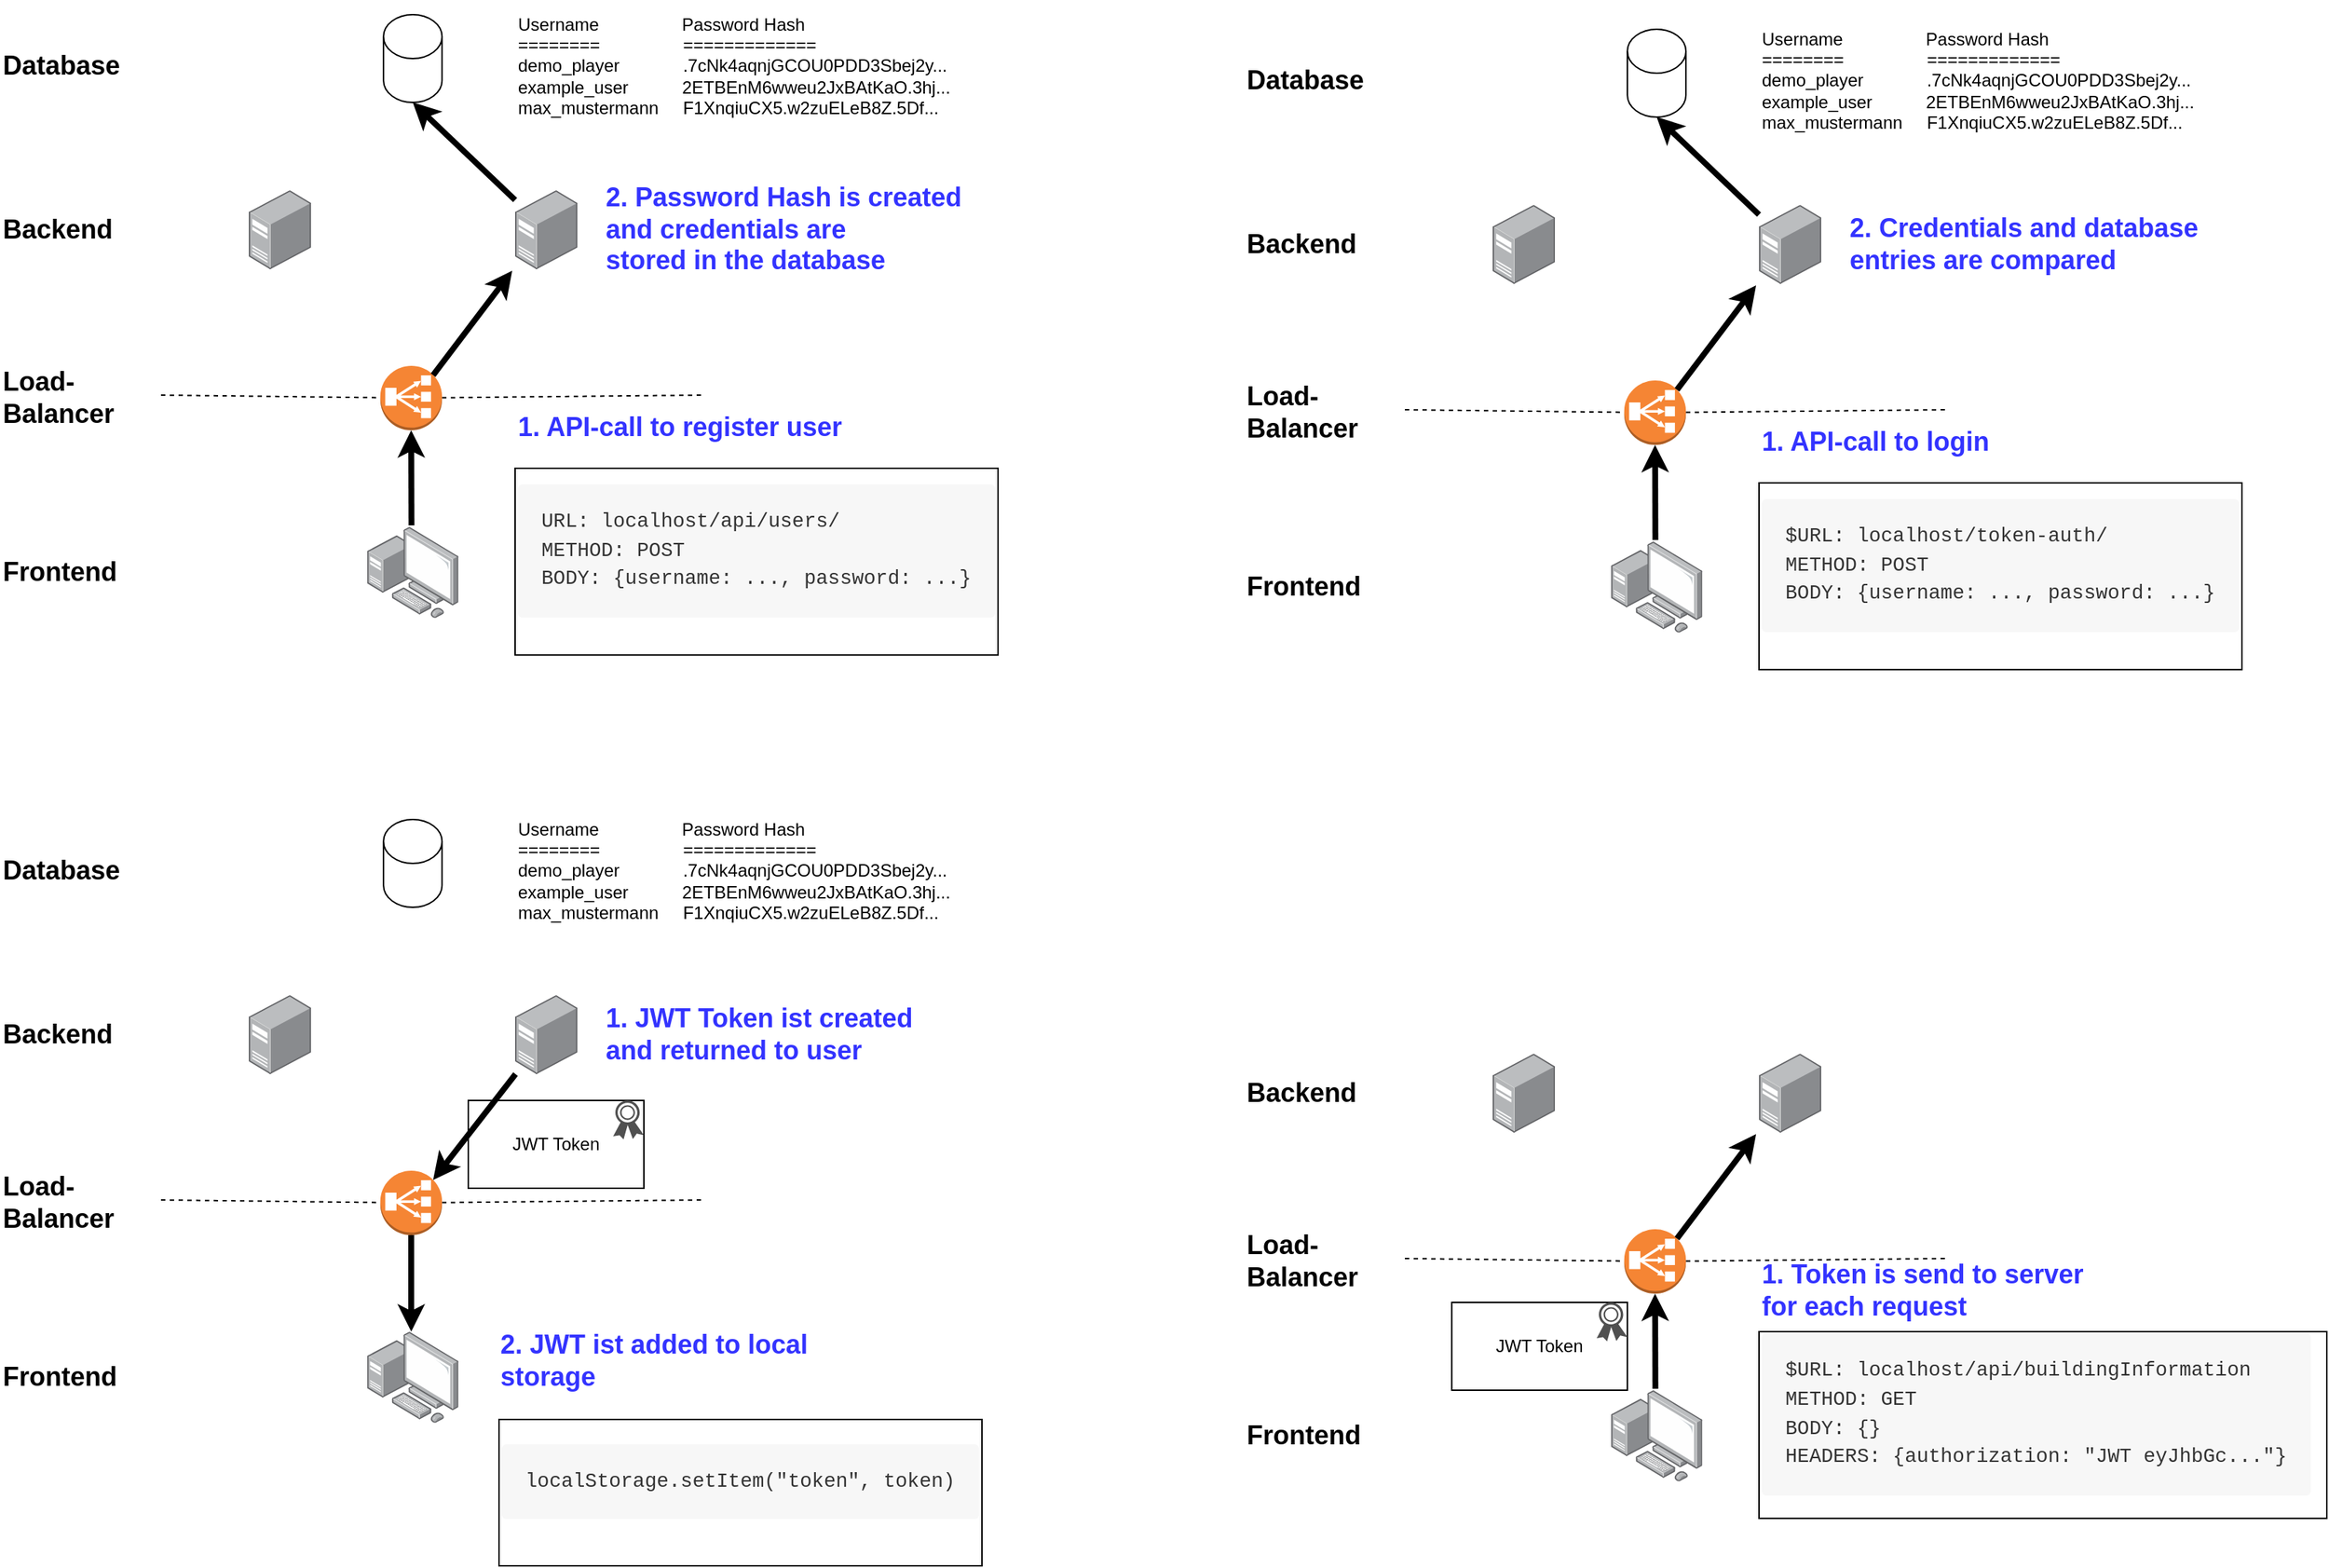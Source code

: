 <mxfile version="14.5.1" type="device"><diagram id="M3gClzdDhQCgyWxrmaxr" name="Seite-1"><mxGraphModel dx="1106" dy="1003" grid="1" gridSize="10" guides="1" tooltips="1" connect="1" arrows="1" fold="1" page="1" pageScale="1" pageWidth="827" pageHeight="1169" math="0" shadow="0"><root><mxCell id="0"/><mxCell id="1" parent="0"/><mxCell id="q07pry2Ljm9CkGTvU1mO-3" value="" style="points=[];aspect=fixed;html=1;align=center;shadow=0;dashed=0;image;image=img/lib/allied_telesis/computer_and_terminals/Personal_Computer_with_Server.svg;" parent="1" vertex="1"><mxGeometry x="290.87" y="410" width="62.4" height="62.4" as="geometry"/></mxCell><mxCell id="q07pry2Ljm9CkGTvU1mO-4" value="" style="points=[];aspect=fixed;html=1;align=center;shadow=0;dashed=0;image;image=img/lib/allied_telesis/computer_and_terminals/Server_Desktop.svg;" parent="1" vertex="1"><mxGeometry x="210.0" y="180.0" width="42.6" height="54" as="geometry"/></mxCell><mxCell id="q07pry2Ljm9CkGTvU1mO-5" value="" style="shape=cylinder3;whiteSpace=wrap;html=1;boundedLbl=1;backgroundOutline=1;size=15;" parent="1" vertex="1"><mxGeometry x="302.07" y="60" width="40" height="60" as="geometry"/></mxCell><mxCell id="q07pry2Ljm9CkGTvU1mO-8" value="JWT Token" style="rounded=0;whiteSpace=wrap;html=1;" parent="1" vertex="1"><mxGeometry x="360" y="802" width="120" height="60" as="geometry"/></mxCell><mxCell id="q07pry2Ljm9CkGTvU1mO-6" value="" style="pointerEvents=1;shadow=0;dashed=0;html=1;strokeColor=none;fillColor=#505050;labelPosition=center;verticalLabelPosition=bottom;verticalAlign=top;outlineConnect=0;align=center;shape=mxgraph.office.security.token;" parent="1" vertex="1"><mxGeometry x="459" y="802" width="21" height="26.64" as="geometry"/></mxCell><mxCell id="q07pry2Ljm9CkGTvU1mO-9" value="" style="points=[];aspect=fixed;html=1;align=center;shadow=0;dashed=0;image;image=img/lib/allied_telesis/computer_and_terminals/Server_Desktop.svg;" parent="1" vertex="1"><mxGeometry x="392" y="180.0" width="42.6" height="54" as="geometry"/></mxCell><mxCell id="q07pry2Ljm9CkGTvU1mO-10" value="" style="endArrow=none;dashed=1;html=1;" parent="1" source="q07pry2Ljm9CkGTvU1mO-11" edge="1"><mxGeometry width="50" height="50" relative="1" as="geometry"><mxPoint x="150" y="320" as="sourcePoint"/><mxPoint x="520" y="320" as="targetPoint"/></mxGeometry></mxCell><mxCell id="q07pry2Ljm9CkGTvU1mO-11" value="" style="outlineConnect=0;dashed=0;verticalLabelPosition=bottom;verticalAlign=top;align=center;html=1;shape=mxgraph.aws3.classic_load_balancer;fillColor=#F58534;gradientColor=none;" parent="1" vertex="1"><mxGeometry x="299.9" y="300" width="42.17" height="44" as="geometry"/></mxCell><mxCell id="q07pry2Ljm9CkGTvU1mO-12" value="" style="endArrow=none;dashed=1;html=1;" parent="1" target="q07pry2Ljm9CkGTvU1mO-11" edge="1"><mxGeometry width="50" height="50" relative="1" as="geometry"><mxPoint x="150" y="320" as="sourcePoint"/><mxPoint x="520" y="320" as="targetPoint"/></mxGeometry></mxCell><mxCell id="q07pry2Ljm9CkGTvU1mO-13" value="&lt;div&gt;Username&amp;nbsp; &amp;nbsp; &amp;nbsp; &amp;nbsp; &amp;nbsp; &amp;nbsp; &amp;nbsp; &amp;nbsp; &amp;nbsp;Password Hash&lt;/div&gt;&lt;div&gt;========&lt;span&gt;&amp;nbsp; &amp;nbsp; &amp;nbsp; &amp;nbsp; &amp;nbsp; &amp;nbsp; &amp;nbsp; &amp;nbsp; &amp;nbsp;&lt;/span&gt;=============&lt;/div&gt;&lt;div&gt;demo_player&amp;nbsp; &amp;nbsp; &amp;nbsp; &amp;nbsp; &amp;nbsp; &amp;nbsp; &amp;nbsp;&lt;span&gt;&lt;/span&gt;.7cNk4aqnjGCOU0PDD3Sbej2y...&amp;nbsp;&lt;/div&gt;&lt;div&gt;example_user&lt;span&gt;&amp;nbsp; &amp;nbsp; &amp;nbsp; &amp;nbsp; &amp;nbsp; &amp;nbsp;&lt;/span&gt;2ETBEnM6wweu2JxBAtKaO.3hj...&lt;/div&gt;&lt;div&gt;max_mustermann&lt;span&gt;&amp;nbsp; &amp;nbsp; &amp;nbsp;&lt;/span&gt;F1XnqiuCX5.w2zuELeB8Z.5Df...&lt;/div&gt;&lt;div&gt;&lt;/div&gt;" style="text;html=1;strokeColor=none;fillColor=none;align=left;verticalAlign=middle;whiteSpace=wrap;rounded=0;" parent="1" vertex="1"><mxGeometry x="392" y="50" width="308" height="90" as="geometry"/></mxCell><mxCell id="q07pry2Ljm9CkGTvU1mO-14" value="" style="endArrow=classic;html=1;entryX=0.5;entryY=1;entryDx=0;entryDy=0;entryPerimeter=0;exitX=0.486;exitY=-0.016;exitDx=0;exitDy=0;exitPerimeter=0;strokeWidth=4;" parent="1" source="q07pry2Ljm9CkGTvU1mO-3" target="q07pry2Ljm9CkGTvU1mO-11" edge="1"><mxGeometry width="50" height="50" relative="1" as="geometry"><mxPoint x="340" y="420" as="sourcePoint"/><mxPoint x="390" y="370" as="targetPoint"/></mxGeometry></mxCell><mxCell id="q07pry2Ljm9CkGTvU1mO-15" value="&lt;pre style=&quot;overflow: auto ; font-family: &amp;#34;consolas&amp;#34; , &amp;#34;liberation mono&amp;#34; , &amp;#34;menlo&amp;#34; , &amp;#34;courier&amp;#34; , monospace ; font-size: 13.6px ; box-sizing: border-box ; margin-top: 0px ; margin-bottom: 16px ; font-stretch: normal ; line-height: 1.45 ; padding: 16px ; background-color: rgb(247 , 247 , 247) ; border-radius: 3px ; overflow-wrap: normal ; color: rgb(51 , 51 , 51)&quot;&gt;&lt;code style=&quot;font-family: &amp;#34;consolas&amp;#34; , &amp;#34;liberation mono&amp;#34; , &amp;#34;menlo&amp;#34; , &amp;#34;courier&amp;#34; , monospace ; box-sizing: border-box ; padding: 0px ; margin: 0px ; background-color: transparent ; border-radius: 3px ; word-break: normal ; border: 0px ; display: inline ; line-height: inherit ; overflow-wrap: normal&quot;&gt;URL: localhost/api/users/&lt;br&gt;METHOD: POST&lt;br&gt;BODY: {username: ..., password: ...}&lt;/code&gt;&lt;/pre&gt;" style="rounded=0;whiteSpace=wrap;html=1;align=left;" parent="1" vertex="1"><mxGeometry x="392" y="370" width="330" height="127.6" as="geometry"/></mxCell><mxCell id="q07pry2Ljm9CkGTvU1mO-16" value="" style="endArrow=classic;html=1;exitX=0.855;exitY=0.145;exitDx=0;exitDy=0;exitPerimeter=0;entryX=-0.047;entryY=1.019;entryDx=0;entryDy=0;entryPerimeter=0;strokeWidth=4;" parent="1" source="q07pry2Ljm9CkGTvU1mO-11" target="q07pry2Ljm9CkGTvU1mO-9" edge="1"><mxGeometry width="50" height="50" relative="1" as="geometry"><mxPoint x="410" y="370" as="sourcePoint"/><mxPoint x="460" y="320" as="targetPoint"/></mxGeometry></mxCell><mxCell id="q07pry2Ljm9CkGTvU1mO-17" value="" style="endArrow=classic;html=1;entryX=0.5;entryY=1;entryDx=0;entryDy=0;entryPerimeter=0;fontSize=17;strokeWidth=4;" parent="1" source="q07pry2Ljm9CkGTvU1mO-9" target="q07pry2Ljm9CkGTvU1mO-5" edge="1"><mxGeometry width="50" height="50" relative="1" as="geometry"><mxPoint x="410" y="370" as="sourcePoint"/><mxPoint x="460" y="320" as="targetPoint"/></mxGeometry></mxCell><mxCell id="q07pry2Ljm9CkGTvU1mO-19" value="Frontend" style="text;html=1;strokeColor=none;fillColor=none;align=left;verticalAlign=middle;whiteSpace=wrap;rounded=0;fontSize=18;fontStyle=1" parent="1" vertex="1"><mxGeometry x="40" y="431" width="40" height="20" as="geometry"/></mxCell><mxCell id="q07pry2Ljm9CkGTvU1mO-21" value="Load-Balancer" style="text;html=1;strokeColor=none;fillColor=none;align=left;verticalAlign=middle;whiteSpace=wrap;rounded=0;fontSize=18;fontStyle=1" parent="1" vertex="1"><mxGeometry x="40" y="312" width="40" height="20" as="geometry"/></mxCell><mxCell id="q07pry2Ljm9CkGTvU1mO-22" value="Backend" style="text;html=1;strokeColor=none;fillColor=none;align=left;verticalAlign=middle;whiteSpace=wrap;rounded=0;fontSize=18;fontStyle=1" parent="1" vertex="1"><mxGeometry x="40" y="197" width="40" height="20" as="geometry"/></mxCell><mxCell id="q07pry2Ljm9CkGTvU1mO-23" value="Database" style="text;html=1;strokeColor=none;fillColor=none;align=left;verticalAlign=middle;whiteSpace=wrap;rounded=0;fontSize=18;fontStyle=1" parent="1" vertex="1"><mxGeometry x="40" y="85" width="40" height="20" as="geometry"/></mxCell><mxCell id="q07pry2Ljm9CkGTvU1mO-24" value="1. API-call to register user" style="text;html=1;strokeColor=none;fillColor=none;align=left;verticalAlign=middle;whiteSpace=wrap;rounded=0;fontSize=18;fontStyle=1;fontColor=#3333FF;" parent="1" vertex="1"><mxGeometry x="392" y="332" width="248" height="20" as="geometry"/></mxCell><mxCell id="q07pry2Ljm9CkGTvU1mO-25" value="2. Password Hash is created&lt;br&gt;and credentials are&amp;nbsp;&lt;br&gt;stored in the database" style="text;html=1;strokeColor=none;fillColor=none;align=left;verticalAlign=middle;whiteSpace=wrap;rounded=0;fontSize=18;fontStyle=1;fontColor=#3333FF;" parent="1" vertex="1"><mxGeometry x="452" y="197" width="248" height="20" as="geometry"/></mxCell><mxCell id="q07pry2Ljm9CkGTvU1mO-26" value="" style="points=[];aspect=fixed;html=1;align=center;shadow=0;dashed=0;image;image=img/lib/allied_telesis/computer_and_terminals/Personal_Computer_with_Server.svg;" parent="1" vertex="1"><mxGeometry x="290.87" y="960" width="62.4" height="62.4" as="geometry"/></mxCell><mxCell id="q07pry2Ljm9CkGTvU1mO-27" value="" style="points=[];aspect=fixed;html=1;align=center;shadow=0;dashed=0;image;image=img/lib/allied_telesis/computer_and_terminals/Server_Desktop.svg;" parent="1" vertex="1"><mxGeometry x="210.0" y="730" width="42.6" height="54" as="geometry"/></mxCell><mxCell id="q07pry2Ljm9CkGTvU1mO-28" value="" style="shape=cylinder3;whiteSpace=wrap;html=1;boundedLbl=1;backgroundOutline=1;size=15;" parent="1" vertex="1"><mxGeometry x="302.07" y="610" width="40" height="60" as="geometry"/></mxCell><mxCell id="q07pry2Ljm9CkGTvU1mO-29" value="" style="points=[];aspect=fixed;html=1;align=center;shadow=0;dashed=0;image;image=img/lib/allied_telesis/computer_and_terminals/Server_Desktop.svg;" parent="1" vertex="1"><mxGeometry x="392" y="730" width="42.6" height="54" as="geometry"/></mxCell><mxCell id="q07pry2Ljm9CkGTvU1mO-30" value="" style="endArrow=none;dashed=1;html=1;" parent="1" source="q07pry2Ljm9CkGTvU1mO-31" edge="1"><mxGeometry width="50" height="50" relative="1" as="geometry"><mxPoint x="150" y="870" as="sourcePoint"/><mxPoint x="520" y="870" as="targetPoint"/></mxGeometry></mxCell><mxCell id="q07pry2Ljm9CkGTvU1mO-31" value="" style="outlineConnect=0;dashed=0;verticalLabelPosition=bottom;verticalAlign=top;align=center;html=1;shape=mxgraph.aws3.classic_load_balancer;fillColor=#F58534;gradientColor=none;" parent="1" vertex="1"><mxGeometry x="299.9" y="850" width="42.17" height="44" as="geometry"/></mxCell><mxCell id="q07pry2Ljm9CkGTvU1mO-32" value="" style="endArrow=none;dashed=1;html=1;" parent="1" target="q07pry2Ljm9CkGTvU1mO-31" edge="1"><mxGeometry width="50" height="50" relative="1" as="geometry"><mxPoint x="150" y="870" as="sourcePoint"/><mxPoint x="520" y="870" as="targetPoint"/></mxGeometry></mxCell><mxCell id="q07pry2Ljm9CkGTvU1mO-33" value="&lt;div&gt;Username&amp;nbsp; &amp;nbsp; &amp;nbsp; &amp;nbsp; &amp;nbsp; &amp;nbsp; &amp;nbsp; &amp;nbsp; &amp;nbsp;Password Hash&lt;/div&gt;&lt;div&gt;========&lt;span&gt;&amp;nbsp; &amp;nbsp; &amp;nbsp; &amp;nbsp; &amp;nbsp; &amp;nbsp; &amp;nbsp; &amp;nbsp; &amp;nbsp;&lt;/span&gt;=============&lt;/div&gt;&lt;div&gt;demo_player&amp;nbsp; &amp;nbsp; &amp;nbsp; &amp;nbsp; &amp;nbsp; &amp;nbsp; &amp;nbsp;&lt;span&gt;&lt;/span&gt;.7cNk4aqnjGCOU0PDD3Sbej2y...&amp;nbsp;&lt;/div&gt;&lt;div&gt;example_user&lt;span&gt;&amp;nbsp; &amp;nbsp; &amp;nbsp; &amp;nbsp; &amp;nbsp; &amp;nbsp;&lt;/span&gt;2ETBEnM6wweu2JxBAtKaO.3hj...&lt;/div&gt;&lt;div&gt;max_mustermann&lt;span&gt;&amp;nbsp; &amp;nbsp; &amp;nbsp;&lt;/span&gt;F1XnqiuCX5.w2zuELeB8Z.5Df...&lt;/div&gt;&lt;div&gt;&lt;/div&gt;" style="text;html=1;strokeColor=none;fillColor=none;align=left;verticalAlign=middle;whiteSpace=wrap;rounded=0;" parent="1" vertex="1"><mxGeometry x="392" y="600" width="308" height="90" as="geometry"/></mxCell><mxCell id="q07pry2Ljm9CkGTvU1mO-35" value="&lt;pre style=&quot;overflow: auto ; font-family: &amp;#34;consolas&amp;#34; , &amp;#34;liberation mono&amp;#34; , &amp;#34;menlo&amp;#34; , &amp;#34;courier&amp;#34; , monospace ; font-size: 13.6px ; box-sizing: border-box ; margin-top: 0px ; margin-bottom: 16px ; font-stretch: normal ; line-height: 1.45 ; padding: 16px ; background-color: rgb(247 , 247 , 247) ; border-radius: 3px ; overflow-wrap: normal ; color: rgb(51 , 51 , 51)&quot;&gt;localStorage.setItem(&quot;token&quot;, token)&lt;/pre&gt;" style="rounded=0;whiteSpace=wrap;html=1;align=left;" parent="1" vertex="1"><mxGeometry x="381" y="1020" width="330" height="100" as="geometry"/></mxCell><mxCell id="q07pry2Ljm9CkGTvU1mO-36" value="" style="endArrow=classic;html=1;entryX=0.855;entryY=0.145;entryDx=0;entryDy=0;entryPerimeter=0;strokeWidth=4;" parent="1" source="q07pry2Ljm9CkGTvU1mO-29" target="q07pry2Ljm9CkGTvU1mO-31" edge="1"><mxGeometry width="50" height="50" relative="1" as="geometry"><mxPoint x="450" y="830" as="sourcePoint"/><mxPoint x="460" y="870" as="targetPoint"/></mxGeometry></mxCell><mxCell id="q07pry2Ljm9CkGTvU1mO-38" value="Frontend" style="text;html=1;strokeColor=none;fillColor=none;align=left;verticalAlign=middle;whiteSpace=wrap;rounded=0;fontSize=18;fontStyle=1" parent="1" vertex="1"><mxGeometry x="40" y="981" width="40" height="20" as="geometry"/></mxCell><mxCell id="q07pry2Ljm9CkGTvU1mO-39" value="Load-Balancer" style="text;html=1;strokeColor=none;fillColor=none;align=left;verticalAlign=middle;whiteSpace=wrap;rounded=0;fontSize=18;fontStyle=1" parent="1" vertex="1"><mxGeometry x="40" y="862" width="40" height="20" as="geometry"/></mxCell><mxCell id="q07pry2Ljm9CkGTvU1mO-40" value="Backend" style="text;html=1;strokeColor=none;fillColor=none;align=left;verticalAlign=middle;whiteSpace=wrap;rounded=0;fontSize=18;fontStyle=1" parent="1" vertex="1"><mxGeometry x="40" y="747" width="40" height="20" as="geometry"/></mxCell><mxCell id="q07pry2Ljm9CkGTvU1mO-41" value="Database" style="text;html=1;strokeColor=none;fillColor=none;align=left;verticalAlign=middle;whiteSpace=wrap;rounded=0;fontSize=18;fontStyle=1" parent="1" vertex="1"><mxGeometry x="40" y="635" width="40" height="20" as="geometry"/></mxCell><mxCell id="q07pry2Ljm9CkGTvU1mO-42" value="2. JWT ist added to local storage" style="text;html=1;strokeColor=none;fillColor=none;align=left;verticalAlign=middle;whiteSpace=wrap;rounded=0;fontSize=18;fontStyle=1;fontColor=#3333FF;" parent="1" vertex="1"><mxGeometry x="380" y="970" width="248" height="20" as="geometry"/></mxCell><mxCell id="q07pry2Ljm9CkGTvU1mO-43" value="1. JWT Token ist created&lt;br&gt;and returned to user" style="text;html=1;strokeColor=none;fillColor=none;align=left;verticalAlign=middle;whiteSpace=wrap;rounded=0;fontSize=18;fontStyle=1;fontColor=#3333FF;" parent="1" vertex="1"><mxGeometry x="452" y="747" width="248" height="20" as="geometry"/></mxCell><mxCell id="q07pry2Ljm9CkGTvU1mO-44" value="" style="endArrow=classic;html=1;entryX=0.483;entryY=0;entryDx=0;entryDy=0;entryPerimeter=0;strokeWidth=4;exitX=0.5;exitY=1;exitDx=0;exitDy=0;exitPerimeter=0;" parent="1" source="q07pry2Ljm9CkGTvU1mO-31" target="q07pry2Ljm9CkGTvU1mO-26" edge="1"><mxGeometry width="50" height="50" relative="1" as="geometry"><mxPoint x="402.287" y="794" as="sourcePoint"/><mxPoint x="345.955" y="866.38" as="targetPoint"/></mxGeometry></mxCell><mxCell id="q07pry2Ljm9CkGTvU1mO-46" value="" style="points=[];aspect=fixed;html=1;align=center;shadow=0;dashed=0;image;image=img/lib/allied_telesis/computer_and_terminals/Personal_Computer_with_Server.svg;" parent="1" vertex="1"><mxGeometry x="1140.87" y="420" width="62.4" height="62.4" as="geometry"/></mxCell><mxCell id="q07pry2Ljm9CkGTvU1mO-47" value="" style="points=[];aspect=fixed;html=1;align=center;shadow=0;dashed=0;image;image=img/lib/allied_telesis/computer_and_terminals/Server_Desktop.svg;" parent="1" vertex="1"><mxGeometry x="1060" y="190.0" width="42.6" height="54" as="geometry"/></mxCell><mxCell id="q07pry2Ljm9CkGTvU1mO-48" value="" style="shape=cylinder3;whiteSpace=wrap;html=1;boundedLbl=1;backgroundOutline=1;size=15;" parent="1" vertex="1"><mxGeometry x="1152.07" y="70" width="40" height="60" as="geometry"/></mxCell><mxCell id="q07pry2Ljm9CkGTvU1mO-49" value="" style="points=[];aspect=fixed;html=1;align=center;shadow=0;dashed=0;image;image=img/lib/allied_telesis/computer_and_terminals/Server_Desktop.svg;" parent="1" vertex="1"><mxGeometry x="1242" y="190.0" width="42.6" height="54" as="geometry"/></mxCell><mxCell id="q07pry2Ljm9CkGTvU1mO-50" value="" style="endArrow=none;dashed=1;html=1;" parent="1" source="q07pry2Ljm9CkGTvU1mO-51" edge="1"><mxGeometry width="50" height="50" relative="1" as="geometry"><mxPoint x="1000" y="330" as="sourcePoint"/><mxPoint x="1370" y="330" as="targetPoint"/></mxGeometry></mxCell><mxCell id="q07pry2Ljm9CkGTvU1mO-51" value="" style="outlineConnect=0;dashed=0;verticalLabelPosition=bottom;verticalAlign=top;align=center;html=1;shape=mxgraph.aws3.classic_load_balancer;fillColor=#F58534;gradientColor=none;" parent="1" vertex="1"><mxGeometry x="1149.9" y="310" width="42.17" height="44" as="geometry"/></mxCell><mxCell id="q07pry2Ljm9CkGTvU1mO-52" value="" style="endArrow=none;dashed=1;html=1;" parent="1" target="q07pry2Ljm9CkGTvU1mO-51" edge="1"><mxGeometry width="50" height="50" relative="1" as="geometry"><mxPoint x="1000" y="330" as="sourcePoint"/><mxPoint x="1370" y="330" as="targetPoint"/></mxGeometry></mxCell><mxCell id="q07pry2Ljm9CkGTvU1mO-53" value="&lt;div&gt;Username&amp;nbsp; &amp;nbsp; &amp;nbsp; &amp;nbsp; &amp;nbsp; &amp;nbsp; &amp;nbsp; &amp;nbsp; &amp;nbsp;Password Hash&lt;/div&gt;&lt;div&gt;========&lt;span&gt;&amp;nbsp; &amp;nbsp; &amp;nbsp; &amp;nbsp; &amp;nbsp; &amp;nbsp; &amp;nbsp; &amp;nbsp; &amp;nbsp;&lt;/span&gt;=============&lt;/div&gt;&lt;div&gt;demo_player&amp;nbsp; &amp;nbsp; &amp;nbsp; &amp;nbsp; &amp;nbsp; &amp;nbsp; &amp;nbsp;&lt;span&gt;&lt;/span&gt;.7cNk4aqnjGCOU0PDD3Sbej2y...&amp;nbsp;&lt;/div&gt;&lt;div&gt;example_user&lt;span&gt;&amp;nbsp; &amp;nbsp; &amp;nbsp; &amp;nbsp; &amp;nbsp; &amp;nbsp;&lt;/span&gt;2ETBEnM6wweu2JxBAtKaO.3hj...&lt;/div&gt;&lt;div&gt;max_mustermann&lt;span&gt;&amp;nbsp; &amp;nbsp; &amp;nbsp;&lt;/span&gt;F1XnqiuCX5.w2zuELeB8Z.5Df...&lt;/div&gt;&lt;div&gt;&lt;/div&gt;" style="text;html=1;strokeColor=none;fillColor=none;align=left;verticalAlign=middle;whiteSpace=wrap;rounded=0;" parent="1" vertex="1"><mxGeometry x="1242" y="60" width="308" height="90" as="geometry"/></mxCell><mxCell id="q07pry2Ljm9CkGTvU1mO-54" value="" style="endArrow=classic;html=1;entryX=0.5;entryY=1;entryDx=0;entryDy=0;entryPerimeter=0;exitX=0.486;exitY=-0.016;exitDx=0;exitDy=0;exitPerimeter=0;strokeWidth=4;" parent="1" source="q07pry2Ljm9CkGTvU1mO-46" target="q07pry2Ljm9CkGTvU1mO-51" edge="1"><mxGeometry width="50" height="50" relative="1" as="geometry"><mxPoint x="1190" y="430" as="sourcePoint"/><mxPoint x="1240" y="380" as="targetPoint"/></mxGeometry></mxCell><mxCell id="q07pry2Ljm9CkGTvU1mO-55" value="&lt;pre style=&quot;overflow: auto ; font-family: &amp;#34;consolas&amp;#34; , &amp;#34;liberation mono&amp;#34; , &amp;#34;menlo&amp;#34; , &amp;#34;courier&amp;#34; , monospace ; font-size: 13.6px ; box-sizing: border-box ; margin-top: 0px ; margin-bottom: 16px ; font-stretch: normal ; line-height: 1.45 ; padding: 16px ; background-color: rgb(247 , 247 , 247) ; border-radius: 3px ; overflow-wrap: normal ; color: rgb(51 , 51 , 51)&quot;&gt;&lt;code style=&quot;font-family: &amp;#34;consolas&amp;#34; , &amp;#34;liberation mono&amp;#34; , &amp;#34;menlo&amp;#34; , &amp;#34;courier&amp;#34; , monospace ; box-sizing: border-box ; padding: 0px ; margin: 0px ; background-color: transparent ; border-radius: 3px ; word-break: normal ; border: 0px ; display: inline ; line-height: inherit ; overflow-wrap: normal&quot;&gt;$URL: localhost/token-auth/&lt;br&gt;METHOD: POST&lt;br&gt;BODY: {username: ..., password: ...}&lt;/code&gt;&lt;/pre&gt;" style="rounded=0;whiteSpace=wrap;html=1;align=left;" parent="1" vertex="1"><mxGeometry x="1242" y="380" width="330" height="127.6" as="geometry"/></mxCell><mxCell id="q07pry2Ljm9CkGTvU1mO-56" value="" style="endArrow=classic;html=1;exitX=0.855;exitY=0.145;exitDx=0;exitDy=0;exitPerimeter=0;entryX=-0.047;entryY=1.019;entryDx=0;entryDy=0;entryPerimeter=0;strokeWidth=4;" parent="1" source="q07pry2Ljm9CkGTvU1mO-51" target="q07pry2Ljm9CkGTvU1mO-49" edge="1"><mxGeometry width="50" height="50" relative="1" as="geometry"><mxPoint x="1260" y="380" as="sourcePoint"/><mxPoint x="1310" y="330" as="targetPoint"/></mxGeometry></mxCell><mxCell id="q07pry2Ljm9CkGTvU1mO-57" value="" style="endArrow=classic;html=1;entryX=0.5;entryY=1;entryDx=0;entryDy=0;entryPerimeter=0;fontSize=17;strokeWidth=4;" parent="1" source="q07pry2Ljm9CkGTvU1mO-49" target="q07pry2Ljm9CkGTvU1mO-48" edge="1"><mxGeometry width="50" height="50" relative="1" as="geometry"><mxPoint x="1260" y="380" as="sourcePoint"/><mxPoint x="1310" y="330" as="targetPoint"/></mxGeometry></mxCell><mxCell id="q07pry2Ljm9CkGTvU1mO-58" value="Frontend" style="text;html=1;strokeColor=none;fillColor=none;align=left;verticalAlign=middle;whiteSpace=wrap;rounded=0;fontSize=18;fontStyle=1" parent="1" vertex="1"><mxGeometry x="890" y="441" width="40" height="20" as="geometry"/></mxCell><mxCell id="q07pry2Ljm9CkGTvU1mO-59" value="Load-Balancer" style="text;html=1;strokeColor=none;fillColor=none;align=left;verticalAlign=middle;whiteSpace=wrap;rounded=0;fontSize=18;fontStyle=1" parent="1" vertex="1"><mxGeometry x="890" y="322" width="40" height="20" as="geometry"/></mxCell><mxCell id="q07pry2Ljm9CkGTvU1mO-60" value="Backend" style="text;html=1;strokeColor=none;fillColor=none;align=left;verticalAlign=middle;whiteSpace=wrap;rounded=0;fontSize=18;fontStyle=1" parent="1" vertex="1"><mxGeometry x="890" y="207" width="40" height="20" as="geometry"/></mxCell><mxCell id="q07pry2Ljm9CkGTvU1mO-61" value="Database" style="text;html=1;strokeColor=none;fillColor=none;align=left;verticalAlign=middle;whiteSpace=wrap;rounded=0;fontSize=18;fontStyle=1" parent="1" vertex="1"><mxGeometry x="890" y="95" width="40" height="20" as="geometry"/></mxCell><mxCell id="q07pry2Ljm9CkGTvU1mO-62" value="1. API-call to login" style="text;html=1;strokeColor=none;fillColor=none;align=left;verticalAlign=middle;whiteSpace=wrap;rounded=0;fontSize=18;fontStyle=1;fontColor=#3333FF;" parent="1" vertex="1"><mxGeometry x="1242" y="342" width="248" height="20" as="geometry"/></mxCell><mxCell id="q07pry2Ljm9CkGTvU1mO-63" value="2. Credentials and database&lt;br&gt;entries are compared" style="text;html=1;strokeColor=none;fillColor=none;align=left;verticalAlign=middle;whiteSpace=wrap;rounded=0;fontSize=18;fontStyle=1;fontColor=#3333FF;" parent="1" vertex="1"><mxGeometry x="1302" y="207" width="248" height="20" as="geometry"/></mxCell><mxCell id="q07pry2Ljm9CkGTvU1mO-64" value="" style="points=[];aspect=fixed;html=1;align=center;shadow=0;dashed=0;image;image=img/lib/allied_telesis/computer_and_terminals/Personal_Computer_with_Server.svg;" parent="1" vertex="1"><mxGeometry x="1140.87" y="1000" width="62.4" height="62.4" as="geometry"/></mxCell><mxCell id="q07pry2Ljm9CkGTvU1mO-65" value="" style="points=[];aspect=fixed;html=1;align=center;shadow=0;dashed=0;image;image=img/lib/allied_telesis/computer_and_terminals/Server_Desktop.svg;" parent="1" vertex="1"><mxGeometry x="1060" y="770" width="42.6" height="54" as="geometry"/></mxCell><mxCell id="q07pry2Ljm9CkGTvU1mO-67" value="" style="points=[];aspect=fixed;html=1;align=center;shadow=0;dashed=0;image;image=img/lib/allied_telesis/computer_and_terminals/Server_Desktop.svg;" parent="1" vertex="1"><mxGeometry x="1242" y="770" width="42.6" height="54" as="geometry"/></mxCell><mxCell id="q07pry2Ljm9CkGTvU1mO-68" value="" style="endArrow=none;dashed=1;html=1;" parent="1" source="q07pry2Ljm9CkGTvU1mO-69" edge="1"><mxGeometry width="50" height="50" relative="1" as="geometry"><mxPoint x="1000" y="910" as="sourcePoint"/><mxPoint x="1370" y="910" as="targetPoint"/></mxGeometry></mxCell><mxCell id="q07pry2Ljm9CkGTvU1mO-69" value="" style="outlineConnect=0;dashed=0;verticalLabelPosition=bottom;verticalAlign=top;align=center;html=1;shape=mxgraph.aws3.classic_load_balancer;fillColor=#F58534;gradientColor=none;" parent="1" vertex="1"><mxGeometry x="1149.9" y="890" width="42.17" height="44" as="geometry"/></mxCell><mxCell id="q07pry2Ljm9CkGTvU1mO-70" value="" style="endArrow=none;dashed=1;html=1;" parent="1" target="q07pry2Ljm9CkGTvU1mO-69" edge="1"><mxGeometry width="50" height="50" relative="1" as="geometry"><mxPoint x="1000" y="910" as="sourcePoint"/><mxPoint x="1370" y="910" as="targetPoint"/></mxGeometry></mxCell><mxCell id="q07pry2Ljm9CkGTvU1mO-72" value="" style="endArrow=classic;html=1;entryX=0.5;entryY=1;entryDx=0;entryDy=0;entryPerimeter=0;exitX=0.486;exitY=-0.016;exitDx=0;exitDy=0;exitPerimeter=0;strokeWidth=4;" parent="1" source="q07pry2Ljm9CkGTvU1mO-64" target="q07pry2Ljm9CkGTvU1mO-69" edge="1"><mxGeometry width="50" height="50" relative="1" as="geometry"><mxPoint x="1190" y="1010" as="sourcePoint"/><mxPoint x="1240" y="960" as="targetPoint"/></mxGeometry></mxCell><mxCell id="q07pry2Ljm9CkGTvU1mO-73" value="&lt;pre style=&quot;overflow: auto ; font-family: &amp;#34;consolas&amp;#34; , &amp;#34;liberation mono&amp;#34; , &amp;#34;menlo&amp;#34; , &amp;#34;courier&amp;#34; , monospace ; font-size: 13.6px ; box-sizing: border-box ; margin-top: 0px ; margin-bottom: 16px ; font-stretch: normal ; line-height: 1.45 ; padding: 16px ; background-color: rgb(247 , 247 , 247) ; border-radius: 3px ; overflow-wrap: normal ; color: rgb(51 , 51 , 51)&quot;&gt;&lt;code style=&quot;font-family: &amp;#34;consolas&amp;#34; , &amp;#34;liberation mono&amp;#34; , &amp;#34;menlo&amp;#34; , &amp;#34;courier&amp;#34; , monospace ; box-sizing: border-box ; padding: 0px ; margin: 0px ; background-color: transparent ; border-radius: 3px ; word-break: normal ; border: 0px ; display: inline ; line-height: inherit ; overflow-wrap: normal&quot;&gt;$URL: localhost/api/buildingInformation&lt;br&gt;METHOD: GET&lt;br&gt;BODY: {}&lt;br/&gt;HEADERS: {&lt;/code&gt;authorization: &quot;JWT eyJhbGc...&quot;}&lt;/pre&gt;" style="rounded=0;whiteSpace=wrap;html=1;align=left;" parent="1" vertex="1"><mxGeometry x="1242" y="960" width="388" height="127.6" as="geometry"/></mxCell><mxCell id="q07pry2Ljm9CkGTvU1mO-74" value="" style="endArrow=classic;html=1;exitX=0.855;exitY=0.145;exitDx=0;exitDy=0;exitPerimeter=0;entryX=-0.047;entryY=1.019;entryDx=0;entryDy=0;entryPerimeter=0;strokeWidth=4;" parent="1" source="q07pry2Ljm9CkGTvU1mO-69" target="q07pry2Ljm9CkGTvU1mO-67" edge="1"><mxGeometry width="50" height="50" relative="1" as="geometry"><mxPoint x="1260" y="960" as="sourcePoint"/><mxPoint x="1310" y="910" as="targetPoint"/></mxGeometry></mxCell><mxCell id="q07pry2Ljm9CkGTvU1mO-76" value="Frontend" style="text;html=1;strokeColor=none;fillColor=none;align=left;verticalAlign=middle;whiteSpace=wrap;rounded=0;fontSize=18;fontStyle=1" parent="1" vertex="1"><mxGeometry x="890" y="1021" width="40" height="20" as="geometry"/></mxCell><mxCell id="q07pry2Ljm9CkGTvU1mO-77" value="Load-Balancer" style="text;html=1;strokeColor=none;fillColor=none;align=left;verticalAlign=middle;whiteSpace=wrap;rounded=0;fontSize=18;fontStyle=1" parent="1" vertex="1"><mxGeometry x="890" y="902" width="40" height="20" as="geometry"/></mxCell><mxCell id="q07pry2Ljm9CkGTvU1mO-78" value="Backend" style="text;html=1;strokeColor=none;fillColor=none;align=left;verticalAlign=middle;whiteSpace=wrap;rounded=0;fontSize=18;fontStyle=1" parent="1" vertex="1"><mxGeometry x="890" y="787" width="40" height="20" as="geometry"/></mxCell><mxCell id="q07pry2Ljm9CkGTvU1mO-80" value="1. Token is send to server&amp;nbsp;&lt;br&gt;for each request" style="text;html=1;strokeColor=none;fillColor=none;align=left;verticalAlign=middle;whiteSpace=wrap;rounded=0;fontSize=18;fontStyle=1;fontColor=#3333FF;" parent="1" vertex="1"><mxGeometry x="1242" y="922" width="248" height="20" as="geometry"/></mxCell><mxCell id="q07pry2Ljm9CkGTvU1mO-82" value="JWT Token" style="rounded=0;whiteSpace=wrap;html=1;" parent="1" vertex="1"><mxGeometry x="1032.07" y="940" width="120" height="60" as="geometry"/></mxCell><mxCell id="q07pry2Ljm9CkGTvU1mO-83" value="" style="pointerEvents=1;shadow=0;dashed=0;html=1;strokeColor=none;fillColor=#505050;labelPosition=center;verticalLabelPosition=bottom;verticalAlign=top;outlineConnect=0;align=center;shape=mxgraph.office.security.token;" parent="1" vertex="1"><mxGeometry x="1131.07" y="940" width="21" height="26.64" as="geometry"/></mxCell></root></mxGraphModel></diagram></mxfile>